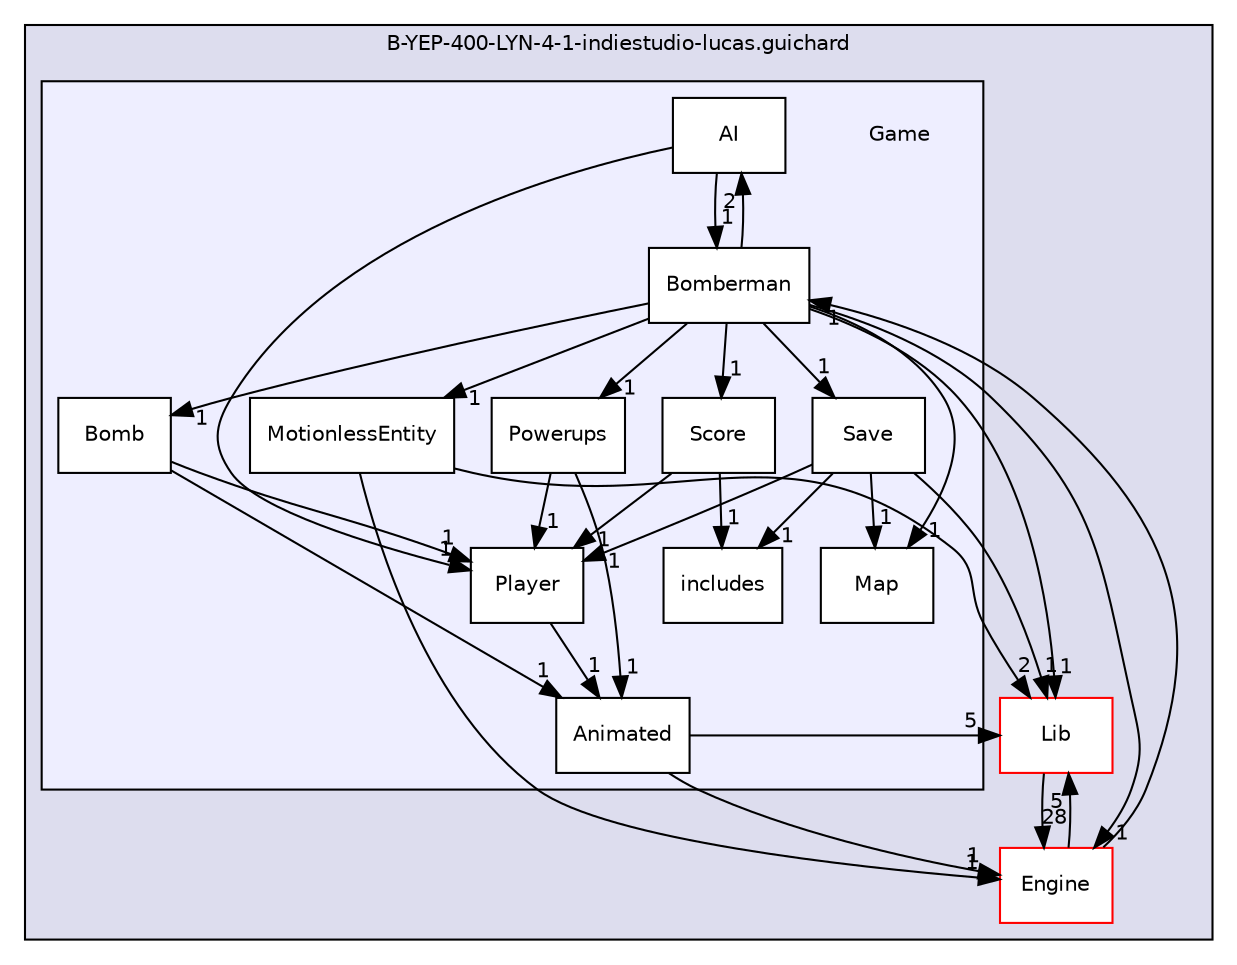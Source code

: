 digraph "Documents/GitHub/B-YEP-400-LYN-4-1-indiestudio-lucas.guichard/Game" {
  compound=true
  node [ fontsize="10", fontname="Helvetica"];
  edge [ labelfontsize="10", labelfontname="Helvetica"];
  subgraph clusterdir_905faac8d9dedf69c4ad3b65d766e7c8 {
    graph [ bgcolor="#ddddee", pencolor="black", label="B-YEP-400-LYN-4-1-indiestudio-lucas.guichard" fontname="Helvetica", fontsize="10", URL="dir_905faac8d9dedf69c4ad3b65d766e7c8.html"]
  dir_2e114b6c2ea195007f07f47d968e03e9 [shape=box label="Lib" fillcolor="white" style="filled" color="red" URL="dir_2e114b6c2ea195007f07f47d968e03e9.html"];
  dir_65b0892c83f613d26dd8ae47df83a316 [shape=box label="Engine" fillcolor="white" style="filled" color="red" URL="dir_65b0892c83f613d26dd8ae47df83a316.html"];
  subgraph clusterdir_d0737b511e4d76754616ba34f4af7dff {
    graph [ bgcolor="#eeeeff", pencolor="black", label="" URL="dir_d0737b511e4d76754616ba34f4af7dff.html"];
    dir_d0737b511e4d76754616ba34f4af7dff [shape=plaintext label="Game"];
  dir_a05eeefbc7efbde09f343ff57ada0015 [shape=box label="AI" fillcolor="white" style="filled" URL="dir_a05eeefbc7efbde09f343ff57ada0015.html"];
  dir_505af60fe3bff4a2c0775c77a8d756db [shape=box label="Animated" fillcolor="white" style="filled" URL="dir_505af60fe3bff4a2c0775c77a8d756db.html"];
  dir_9030f6cffdd307243fd2a99926bb91cd [shape=box label="Bomb" fillcolor="white" style="filled" URL="dir_9030f6cffdd307243fd2a99926bb91cd.html"];
  dir_db7c56b9f93c540025fe540be9ca5ec3 [shape=box label="Bomberman" fillcolor="white" style="filled" URL="dir_db7c56b9f93c540025fe540be9ca5ec3.html"];
  dir_66d32f5e759dcff9da7287695feea5d4 [shape=box label="includes" fillcolor="white" style="filled" URL="dir_66d32f5e759dcff9da7287695feea5d4.html"];
  dir_f08bf7b4fcd6d84f2008a857bcdaf495 [shape=box label="Map" fillcolor="white" style="filled" URL="dir_f08bf7b4fcd6d84f2008a857bcdaf495.html"];
  dir_b01aaa3e48a4ab66f809a94d7e5054f5 [shape=box label="MotionlessEntity" fillcolor="white" style="filled" URL="dir_b01aaa3e48a4ab66f809a94d7e5054f5.html"];
  dir_e53576c873d71856046d12927cb9f65a [shape=box label="Player" fillcolor="white" style="filled" URL="dir_e53576c873d71856046d12927cb9f65a.html"];
  dir_3983e2e5446a559ee781f02cac074507 [shape=box label="Powerups" fillcolor="white" style="filled" URL="dir_3983e2e5446a559ee781f02cac074507.html"];
  dir_44fd7a23d059996242338597753199f9 [shape=box label="Save" fillcolor="white" style="filled" URL="dir_44fd7a23d059996242338597753199f9.html"];
  dir_b3aeaea2fa62cd9725ceb19f813513a7 [shape=box label="Score" fillcolor="white" style="filled" URL="dir_b3aeaea2fa62cd9725ceb19f813513a7.html"];
  }
  }
  dir_3983e2e5446a559ee781f02cac074507->dir_505af60fe3bff4a2c0775c77a8d756db [headlabel="1", labeldistance=1.5 headhref="dir_000023_000009.html"];
  dir_3983e2e5446a559ee781f02cac074507->dir_e53576c873d71856046d12927cb9f65a [headlabel="1", labeldistance=1.5 headhref="dir_000023_000022.html"];
  dir_db7c56b9f93c540025fe540be9ca5ec3->dir_2e114b6c2ea195007f07f47d968e03e9 [headlabel="1", labeldistance=1.5 headhref="dir_000011_000014.html"];
  dir_db7c56b9f93c540025fe540be9ca5ec3->dir_3983e2e5446a559ee781f02cac074507 [headlabel="1", labeldistance=1.5 headhref="dir_000011_000023.html"];
  dir_db7c56b9f93c540025fe540be9ca5ec3->dir_44fd7a23d059996242338597753199f9 [headlabel="1", labeldistance=1.5 headhref="dir_000011_000024.html"];
  dir_db7c56b9f93c540025fe540be9ca5ec3->dir_65b0892c83f613d26dd8ae47df83a316 [headlabel="1", labeldistance=1.5 headhref="dir_000011_000003.html"];
  dir_db7c56b9f93c540025fe540be9ca5ec3->dir_9030f6cffdd307243fd2a99926bb91cd [headlabel="1", labeldistance=1.5 headhref="dir_000011_000010.html"];
  dir_db7c56b9f93c540025fe540be9ca5ec3->dir_a05eeefbc7efbde09f343ff57ada0015 [headlabel="2", labeldistance=1.5 headhref="dir_000011_000008.html"];
  dir_db7c56b9f93c540025fe540be9ca5ec3->dir_b01aaa3e48a4ab66f809a94d7e5054f5 [headlabel="1", labeldistance=1.5 headhref="dir_000011_000021.html"];
  dir_db7c56b9f93c540025fe540be9ca5ec3->dir_b3aeaea2fa62cd9725ceb19f813513a7 [headlabel="1", labeldistance=1.5 headhref="dir_000011_000025.html"];
  dir_db7c56b9f93c540025fe540be9ca5ec3->dir_f08bf7b4fcd6d84f2008a857bcdaf495 [headlabel="1", labeldistance=1.5 headhref="dir_000011_000013.html"];
  dir_b3aeaea2fa62cd9725ceb19f813513a7->dir_66d32f5e759dcff9da7287695feea5d4 [headlabel="1", labeldistance=1.5 headhref="dir_000025_000012.html"];
  dir_b3aeaea2fa62cd9725ceb19f813513a7->dir_e53576c873d71856046d12927cb9f65a [headlabel="1", labeldistance=1.5 headhref="dir_000025_000022.html"];
  dir_9030f6cffdd307243fd2a99926bb91cd->dir_505af60fe3bff4a2c0775c77a8d756db [headlabel="1", labeldistance=1.5 headhref="dir_000010_000009.html"];
  dir_9030f6cffdd307243fd2a99926bb91cd->dir_e53576c873d71856046d12927cb9f65a [headlabel="1", labeldistance=1.5 headhref="dir_000010_000022.html"];
  dir_44fd7a23d059996242338597753199f9->dir_2e114b6c2ea195007f07f47d968e03e9 [headlabel="1", labeldistance=1.5 headhref="dir_000024_000014.html"];
  dir_44fd7a23d059996242338597753199f9->dir_66d32f5e759dcff9da7287695feea5d4 [headlabel="1", labeldistance=1.5 headhref="dir_000024_000012.html"];
  dir_44fd7a23d059996242338597753199f9->dir_e53576c873d71856046d12927cb9f65a [headlabel="1", labeldistance=1.5 headhref="dir_000024_000022.html"];
  dir_44fd7a23d059996242338597753199f9->dir_f08bf7b4fcd6d84f2008a857bcdaf495 [headlabel="1", labeldistance=1.5 headhref="dir_000024_000013.html"];
  dir_65b0892c83f613d26dd8ae47df83a316->dir_2e114b6c2ea195007f07f47d968e03e9 [headlabel="5", labeldistance=1.5 headhref="dir_000003_000014.html"];
  dir_65b0892c83f613d26dd8ae47df83a316->dir_db7c56b9f93c540025fe540be9ca5ec3 [headlabel="1", labeldistance=1.5 headhref="dir_000003_000011.html"];
  dir_505af60fe3bff4a2c0775c77a8d756db->dir_2e114b6c2ea195007f07f47d968e03e9 [headlabel="5", labeldistance=1.5 headhref="dir_000009_000014.html"];
  dir_505af60fe3bff4a2c0775c77a8d756db->dir_65b0892c83f613d26dd8ae47df83a316 [headlabel="1", labeldistance=1.5 headhref="dir_000009_000003.html"];
  dir_b01aaa3e48a4ab66f809a94d7e5054f5->dir_2e114b6c2ea195007f07f47d968e03e9 [headlabel="2", labeldistance=1.5 headhref="dir_000021_000014.html"];
  dir_b01aaa3e48a4ab66f809a94d7e5054f5->dir_65b0892c83f613d26dd8ae47df83a316 [headlabel="1", labeldistance=1.5 headhref="dir_000021_000003.html"];
  dir_e53576c873d71856046d12927cb9f65a->dir_505af60fe3bff4a2c0775c77a8d756db [headlabel="1", labeldistance=1.5 headhref="dir_000022_000009.html"];
  dir_2e114b6c2ea195007f07f47d968e03e9->dir_65b0892c83f613d26dd8ae47df83a316 [headlabel="28", labeldistance=1.5 headhref="dir_000014_000003.html"];
  dir_a05eeefbc7efbde09f343ff57ada0015->dir_db7c56b9f93c540025fe540be9ca5ec3 [headlabel="1", labeldistance=1.5 headhref="dir_000008_000011.html"];
  dir_a05eeefbc7efbde09f343ff57ada0015->dir_e53576c873d71856046d12927cb9f65a [headlabel="1", labeldistance=1.5 headhref="dir_000008_000022.html"];
}
